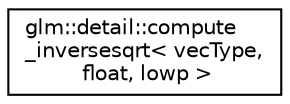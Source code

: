 digraph "Graphical Class Hierarchy"
{
  edge [fontname="Helvetica",fontsize="10",labelfontname="Helvetica",labelfontsize="10"];
  node [fontname="Helvetica",fontsize="10",shape=record];
  rankdir="LR";
  Node1 [label="glm::detail::compute\l_inversesqrt\< vecType,\l float, lowp \>",height=0.2,width=0.4,color="black", fillcolor="white", style="filled",URL="$structglm_1_1detail_1_1compute__inversesqrt_3_01vec_type_00_01float_00_01lowp_01_4.html"];
}
